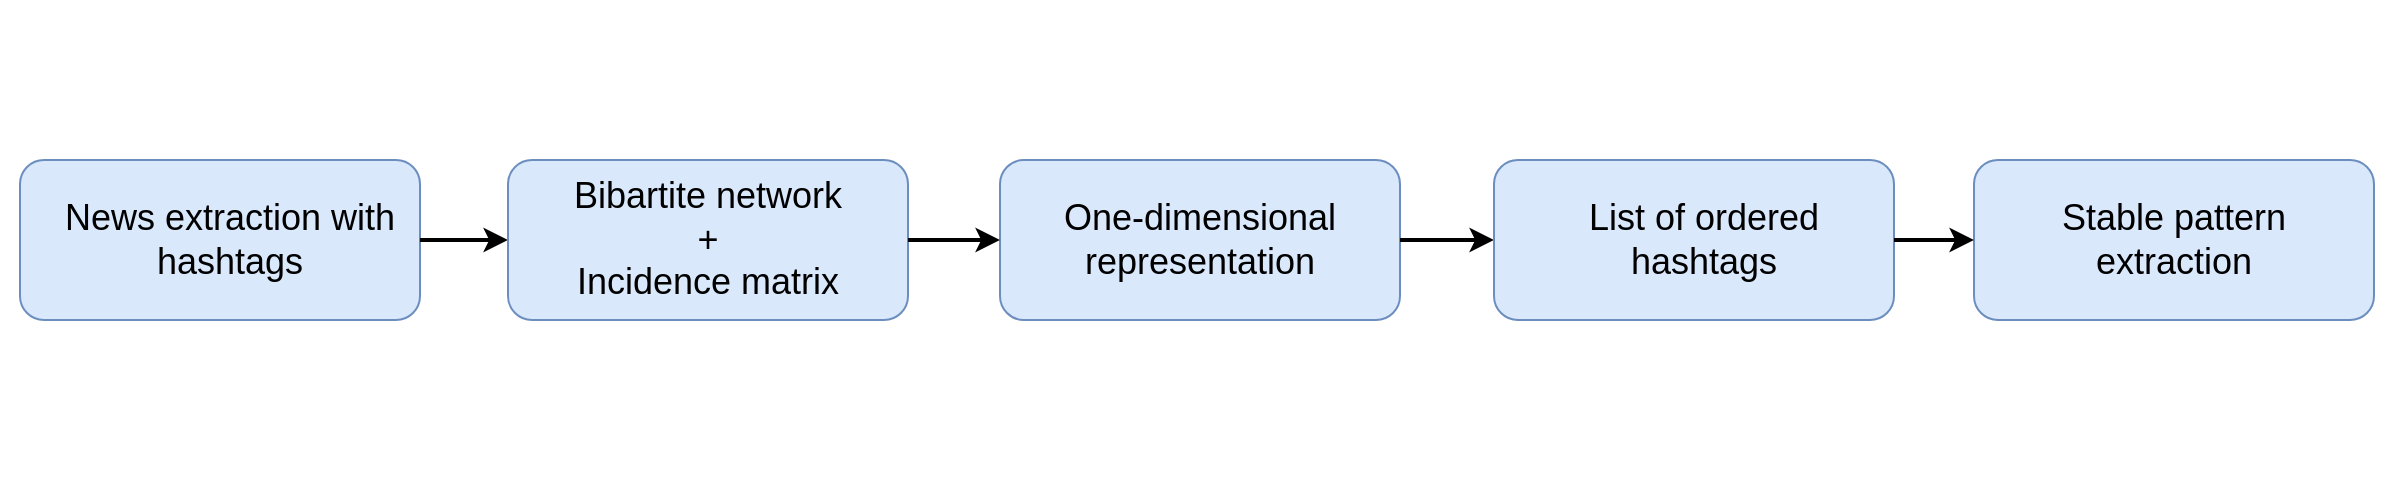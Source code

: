 <mxfile version="20.8.16" type="device"><diagram id="prtHgNgQTEPvFCAcTncT" name="Page-1"><mxGraphModel dx="794" dy="528" grid="1" gridSize="10" guides="1" tooltips="1" connect="1" arrows="1" fold="1" page="1" pageScale="1" pageWidth="827" pageHeight="1169" math="0" shadow="0"><root><mxCell id="0"/><mxCell id="1" parent="0"/><mxCell id="xpz6s4YtXFzPGHwLHdOE-15" value="" style="rounded=0;whiteSpace=wrap;html=1;fontSize=18;strokeColor=none;" parent="1" vertex="1"><mxGeometry x="80" y="80" width="1200" height="240" as="geometry"/></mxCell><mxCell id="xpz6s4YtXFzPGHwLHdOE-1" value="" style="rounded=1;whiteSpace=wrap;html=1;fillColor=#dae8fc;strokeColor=#6c8ebf;" parent="1" vertex="1"><mxGeometry x="90" y="160" width="200" height="80" as="geometry"/></mxCell><mxCell id="xpz6s4YtXFzPGHwLHdOE-2" value="&lt;font style=&quot;font-size: 18px;&quot;&gt;News extraction with hashtags&lt;/font&gt;" style="text;html=1;strokeColor=none;fillColor=none;align=center;verticalAlign=middle;whiteSpace=wrap;rounded=0;fontSize=16;" parent="1" vertex="1"><mxGeometry x="110" y="185" width="170" height="30" as="geometry"/></mxCell><mxCell id="xpz6s4YtXFzPGHwLHdOE-5" value="" style="endArrow=classic;html=1;rounded=0;fontSize=16;strokeWidth=2;exitX=1;exitY=0.5;exitDx=0;exitDy=0;entryX=0;entryY=0.5;entryDx=0;entryDy=0;" parent="1" source="xpz6s4YtXFzPGHwLHdOE-1" target="xpz6s4YtXFzPGHwLHdOE-6" edge="1"><mxGeometry width="50" height="50" relative="1" as="geometry"><mxPoint x="413.5" y="200" as="sourcePoint"/><mxPoint x="310" y="280" as="targetPoint"/></mxGeometry></mxCell><mxCell id="xpz6s4YtXFzPGHwLHdOE-6" value="" style="rounded=1;whiteSpace=wrap;html=1;fillColor=#dae8fc;strokeColor=#6c8ebf;" parent="1" vertex="1"><mxGeometry x="334" y="160" width="200" height="80" as="geometry"/></mxCell><mxCell id="xpz6s4YtXFzPGHwLHdOE-7" value="&lt;font style=&quot;font-size: 18px;&quot;&gt;Bibartite network&lt;br&gt;+&lt;br&gt;Incidence matrix&lt;br&gt;&lt;/font&gt;" style="text;html=1;strokeColor=none;fillColor=none;align=center;verticalAlign=middle;whiteSpace=wrap;rounded=0;fontSize=16;" parent="1" vertex="1"><mxGeometry x="349" y="167.5" width="170" height="65" as="geometry"/></mxCell><mxCell id="xpz6s4YtXFzPGHwLHdOE-9" value="" style="rounded=1;whiteSpace=wrap;html=1;fillColor=#dae8fc;strokeColor=#6c8ebf;" parent="1" vertex="1"><mxGeometry x="580" y="160" width="200" height="80" as="geometry"/></mxCell><mxCell id="xpz6s4YtXFzPGHwLHdOE-10" value="&lt;font style=&quot;font-size: 18px;&quot;&gt;One-dimensional representation&lt;/font&gt;" style="text;html=1;strokeColor=none;fillColor=none;align=center;verticalAlign=middle;whiteSpace=wrap;rounded=0;fontSize=16;" parent="1" vertex="1"><mxGeometry x="595" y="170" width="170" height="60" as="geometry"/></mxCell><mxCell id="xpz6s4YtXFzPGHwLHdOE-11" value="" style="endArrow=classic;html=1;rounded=0;fontSize=16;strokeWidth=2;exitX=1;exitY=0.5;exitDx=0;exitDy=0;entryX=0;entryY=0.5;entryDx=0;entryDy=0;" parent="1" source="xpz6s4YtXFzPGHwLHdOE-9" target="xpz6s4YtXFzPGHwLHdOE-12" edge="1"><mxGeometry width="50" height="50" relative="1" as="geometry"><mxPoint x="750" y="340" as="sourcePoint"/><mxPoint x="750.5" y="380" as="targetPoint"/></mxGeometry></mxCell><mxCell id="xpz6s4YtXFzPGHwLHdOE-12" value="" style="rounded=1;whiteSpace=wrap;html=1;fillColor=#dae8fc;strokeColor=#6c8ebf;" parent="1" vertex="1"><mxGeometry x="827" y="160" width="200" height="80" as="geometry"/></mxCell><mxCell id="xpz6s4YtXFzPGHwLHdOE-13" value="&lt;font style=&quot;font-size: 18px;&quot;&gt;List of ordered hashtags&lt;/font&gt;" style="text;html=1;strokeColor=none;fillColor=none;align=center;verticalAlign=middle;whiteSpace=wrap;rounded=0;fontSize=16;" parent="1" vertex="1"><mxGeometry x="847" y="170" width="170" height="60" as="geometry"/></mxCell><mxCell id="xpz6s4YtXFzPGHwLHdOE-14" value="" style="endArrow=classic;html=1;rounded=0;fontSize=16;strokeWidth=2;exitX=1;exitY=0.5;exitDx=0;exitDy=0;entryX=0;entryY=0.5;entryDx=0;entryDy=0;" parent="1" source="xpz6s4YtXFzPGHwLHdOE-6" target="xpz6s4YtXFzPGHwLHdOE-9" edge="1"><mxGeometry width="50" height="50" relative="1" as="geometry"><mxPoint x="413.5" y="320" as="sourcePoint"/><mxPoint x="414" y="360" as="targetPoint"/></mxGeometry></mxCell><mxCell id="xpz6s4YtXFzPGHwLHdOE-16" style="edgeStyle=orthogonalEdgeStyle;rounded=0;orthogonalLoop=1;jettySize=auto;html=1;exitX=0.5;exitY=1;exitDx=0;exitDy=0;strokeWidth=2;fontSize=18;startArrow=block;startFill=0;" parent="1" source="xpz6s4YtXFzPGHwLHdOE-10" target="xpz6s4YtXFzPGHwLHdOE-10" edge="1"><mxGeometry relative="1" as="geometry"/></mxCell><mxCell id="6C33dMC-VLYpYRtUlIYj-1" value="" style="rounded=1;whiteSpace=wrap;html=1;fillColor=#dae8fc;strokeColor=#6c8ebf;" parent="1" vertex="1"><mxGeometry x="1067" y="160" width="200" height="80" as="geometry"/></mxCell><mxCell id="6C33dMC-VLYpYRtUlIYj-2" value="&lt;font style=&quot;font-size: 18px;&quot;&gt;Stable pattern extraction&lt;/font&gt;" style="text;html=1;strokeColor=none;fillColor=none;align=center;verticalAlign=middle;whiteSpace=wrap;rounded=0;fontSize=16;" parent="1" vertex="1"><mxGeometry x="1082" y="170" width="170" height="60" as="geometry"/></mxCell><mxCell id="6C33dMC-VLYpYRtUlIYj-3" value="" style="endArrow=classic;html=1;rounded=0;fontSize=16;strokeWidth=2;exitX=1;exitY=0.5;exitDx=0;exitDy=0;entryX=0;entryY=0.5;entryDx=0;entryDy=0;" parent="1" source="xpz6s4YtXFzPGHwLHdOE-12" target="6C33dMC-VLYpYRtUlIYj-1" edge="1"><mxGeometry width="50" height="50" relative="1" as="geometry"><mxPoint x="537" y="530" as="sourcePoint"/><mxPoint x="537.5" y="570" as="targetPoint"/></mxGeometry></mxCell></root></mxGraphModel></diagram></mxfile>